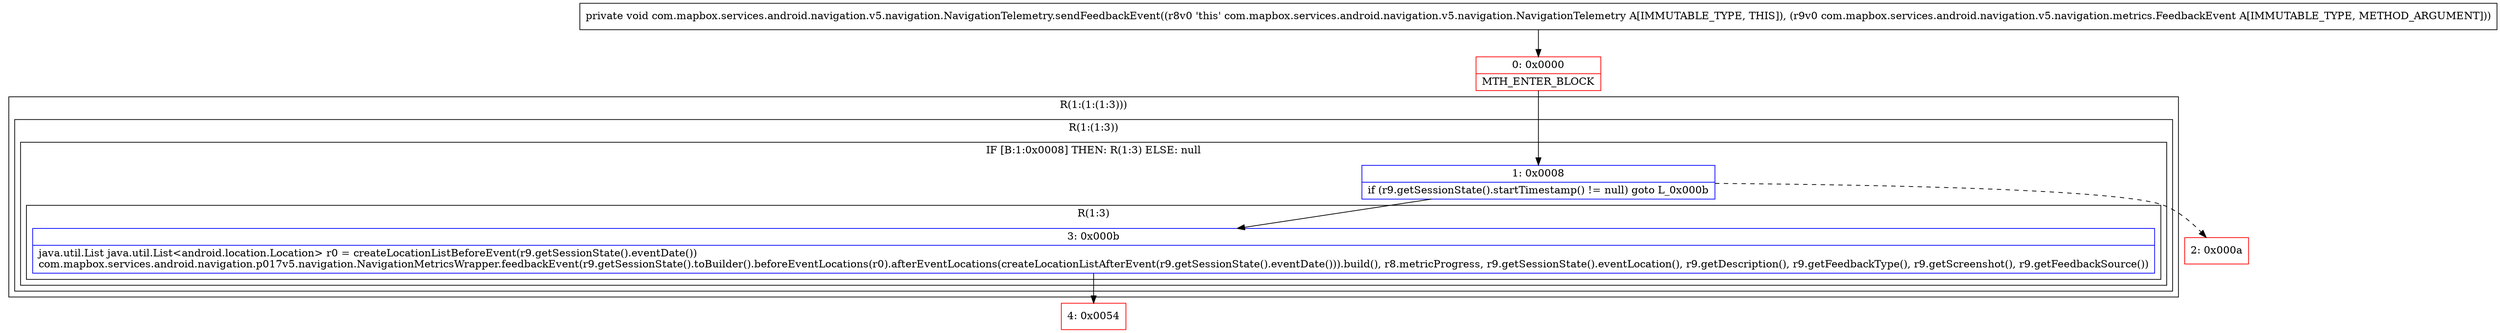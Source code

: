digraph "CFG forcom.mapbox.services.android.navigation.v5.navigation.NavigationTelemetry.sendFeedbackEvent(Lcom\/mapbox\/services\/android\/navigation\/v5\/navigation\/metrics\/FeedbackEvent;)V" {
subgraph cluster_Region_883958426 {
label = "R(1:(1:(1:3)))";
node [shape=record,color=blue];
subgraph cluster_Region_1633759133 {
label = "R(1:(1:3))";
node [shape=record,color=blue];
subgraph cluster_IfRegion_515994749 {
label = "IF [B:1:0x0008] THEN: R(1:3) ELSE: null";
node [shape=record,color=blue];
Node_1 [shape=record,label="{1\:\ 0x0008|if (r9.getSessionState().startTimestamp() != null) goto L_0x000b\l}"];
subgraph cluster_Region_1388744083 {
label = "R(1:3)";
node [shape=record,color=blue];
Node_3 [shape=record,label="{3\:\ 0x000b|java.util.List java.util.List\<android.location.Location\> r0 = createLocationListBeforeEvent(r9.getSessionState().eventDate())\lcom.mapbox.services.android.navigation.p017v5.navigation.NavigationMetricsWrapper.feedbackEvent(r9.getSessionState().toBuilder().beforeEventLocations(r0).afterEventLocations(createLocationListAfterEvent(r9.getSessionState().eventDate())).build(), r8.metricProgress, r9.getSessionState().eventLocation(), r9.getDescription(), r9.getFeedbackType(), r9.getScreenshot(), r9.getFeedbackSource())\l}"];
}
}
}
}
Node_0 [shape=record,color=red,label="{0\:\ 0x0000|MTH_ENTER_BLOCK\l}"];
Node_2 [shape=record,color=red,label="{2\:\ 0x000a}"];
Node_4 [shape=record,color=red,label="{4\:\ 0x0054}"];
MethodNode[shape=record,label="{private void com.mapbox.services.android.navigation.v5.navigation.NavigationTelemetry.sendFeedbackEvent((r8v0 'this' com.mapbox.services.android.navigation.v5.navigation.NavigationTelemetry A[IMMUTABLE_TYPE, THIS]), (r9v0 com.mapbox.services.android.navigation.v5.navigation.metrics.FeedbackEvent A[IMMUTABLE_TYPE, METHOD_ARGUMENT])) }"];
MethodNode -> Node_0;
Node_1 -> Node_2[style=dashed];
Node_1 -> Node_3;
Node_3 -> Node_4;
Node_0 -> Node_1;
}

